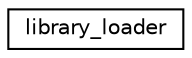 digraph "Graphical Class Hierarchy"
{
  edge [fontname="Helvetica",fontsize="10",labelfontname="Helvetica",labelfontsize="10"];
  node [fontname="Helvetica",fontsize="10",shape=record];
  rankdir="LR";
  Node0 [label="library_loader",height=0.2,width=0.4,color="black", fillcolor="white", style="filled",URL="$dc/d82/classlibrary__loader.html"];
}
